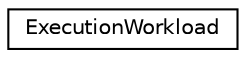 digraph "Graphical Class Hierarchy"
{
 // LATEX_PDF_SIZE
  edge [fontname="Helvetica",fontsize="10",labelfontname="Helvetica",labelfontsize="10"];
  node [fontname="Helvetica",fontsize="10",shape=record];
  rankdir="LR";
  Node0 [label="ExecutionWorkload",height=0.2,width=0.4,color="black", fillcolor="white", style="filled",URL="$structarm__compute_1_1graph_1_1_execution_workload.xhtml",tooltip="Execution workload."];
}
